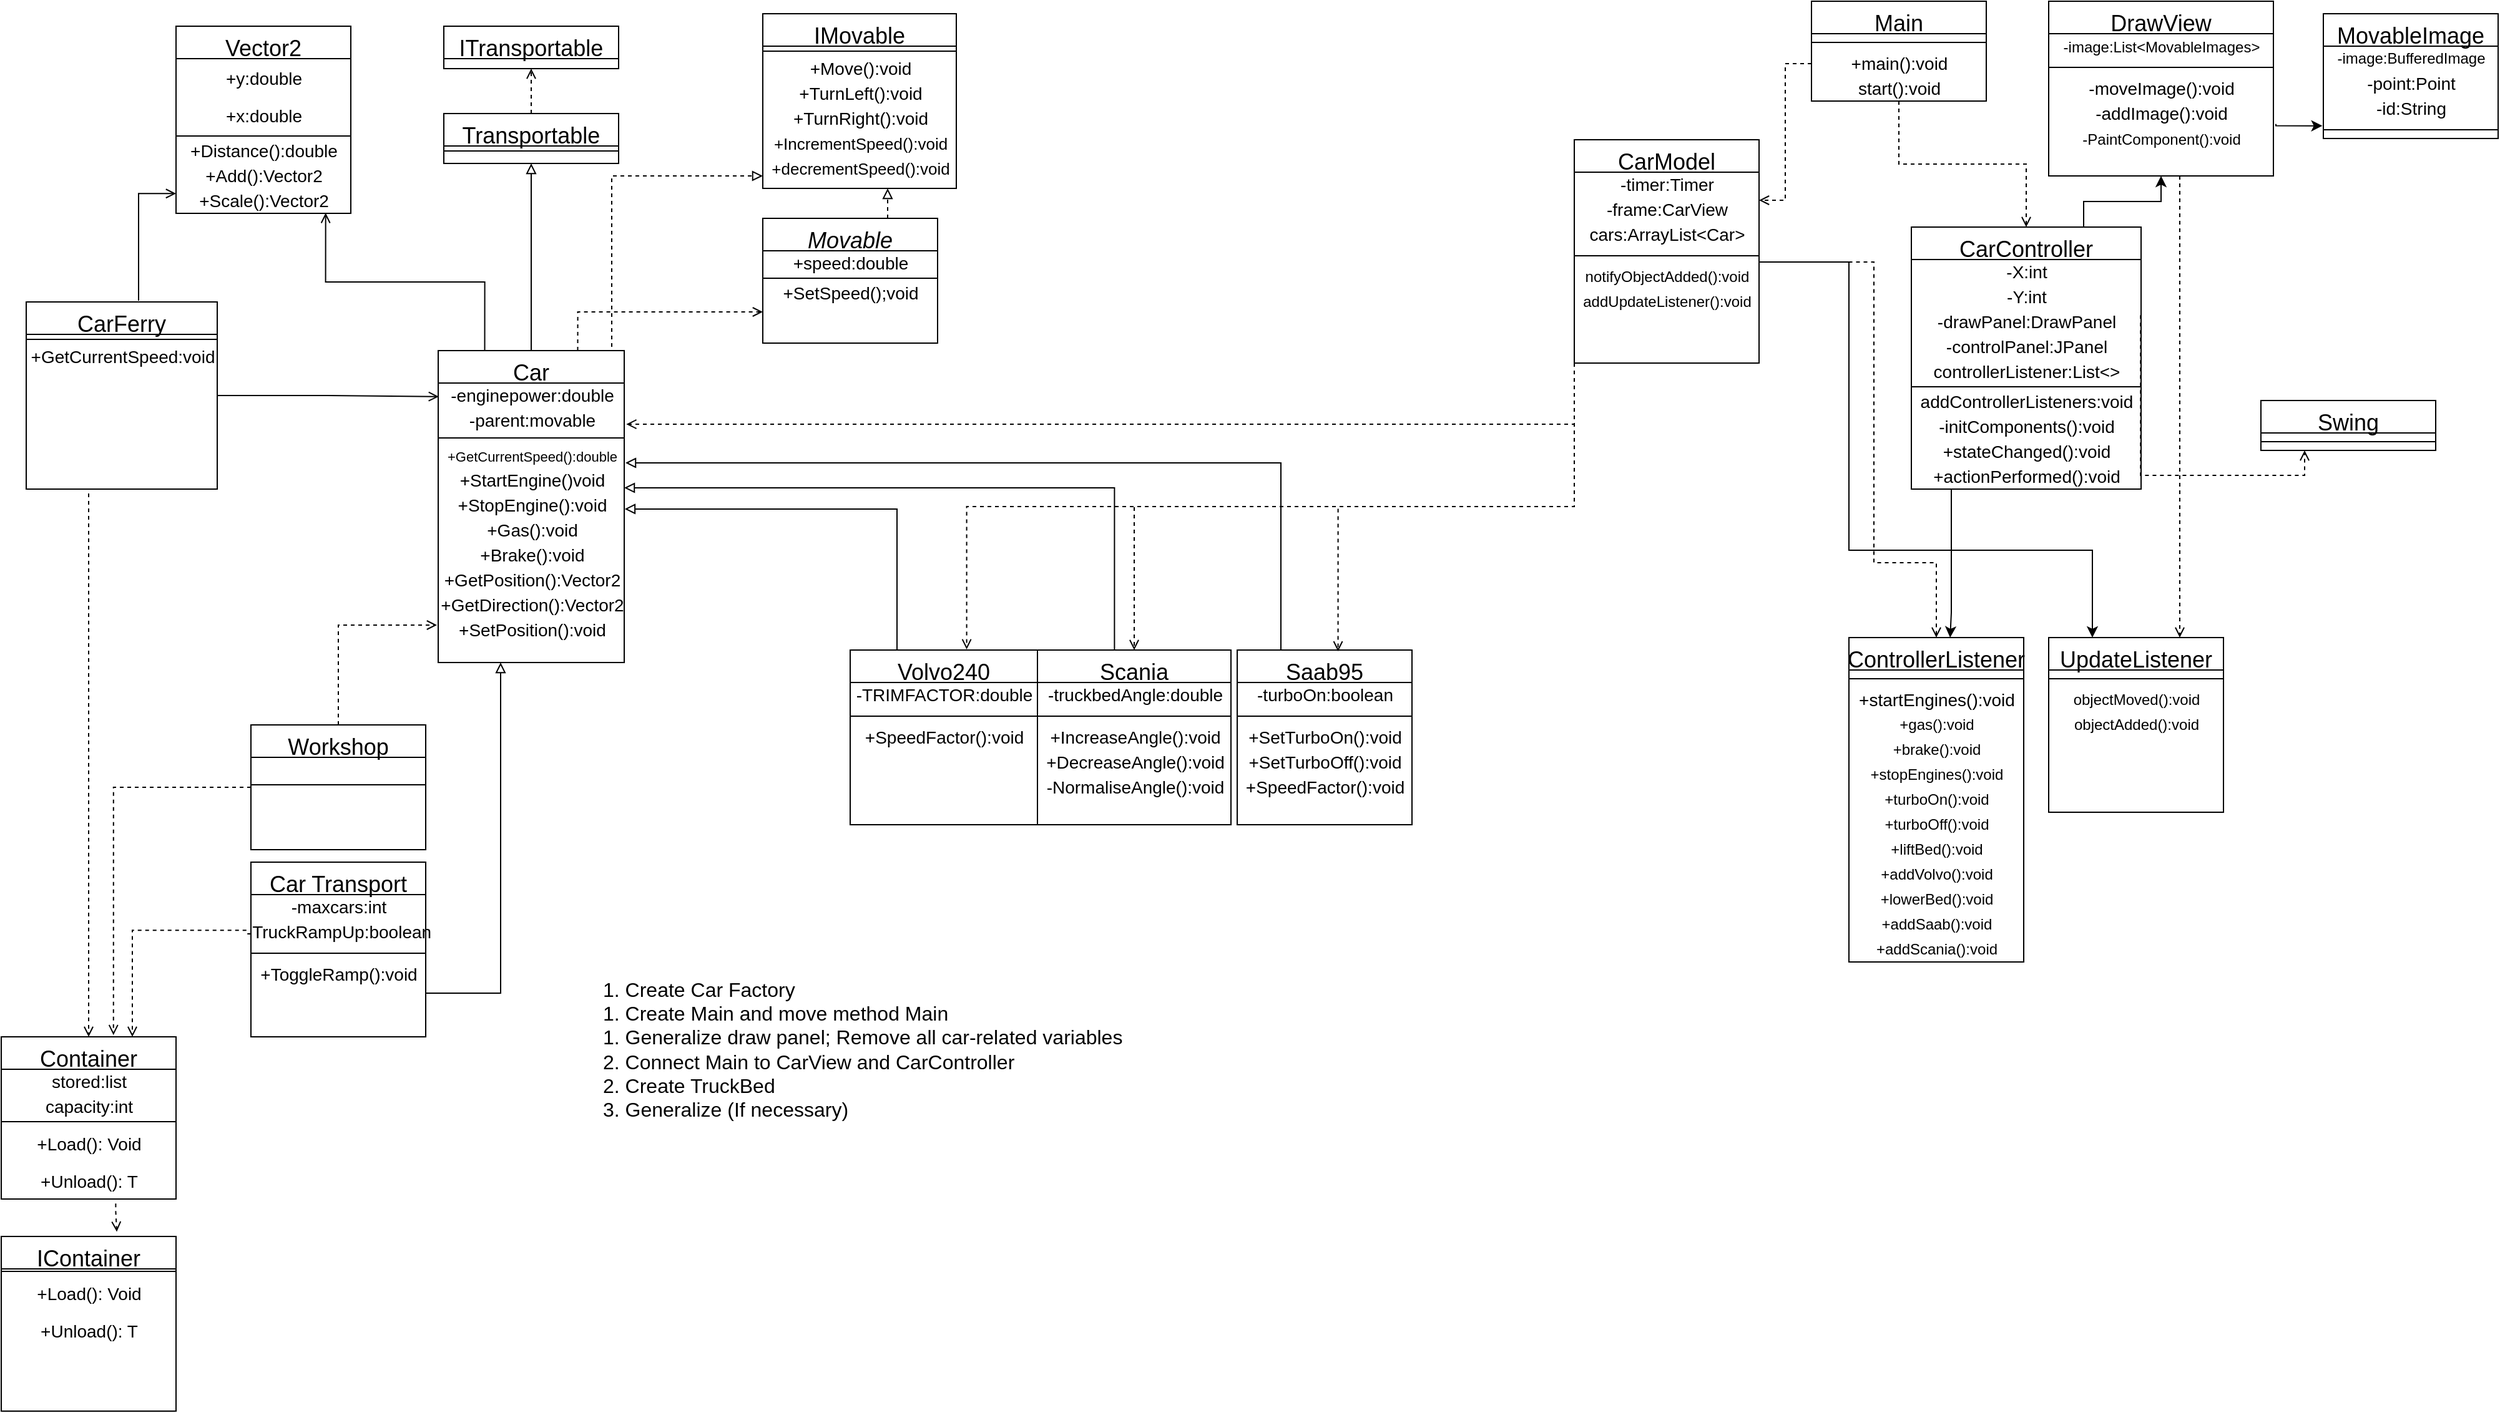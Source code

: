 <mxfile version="12.7.9" type="device"><diagram id="C5RBs43oDa-KdzZeNtuy" name="Page-1"><mxGraphModel dx="2220" dy="830" grid="1" gridSize="10" guides="1" tooltips="1" connect="1" arrows="1" fold="1" page="1" pageScale="1" pageWidth="3300" pageHeight="4681" math="0" shadow="0"><root><mxCell id="WIyWlLk6GJQsqaUBKTNV-0"/><mxCell id="WIyWlLk6GJQsqaUBKTNV-1" parent="WIyWlLk6GJQsqaUBKTNV-0"/><mxCell id="zkfFHV4jXpPFQw0GAbJ--0" value="Movable" style="swimlane;fontStyle=2;align=center;verticalAlign=top;childLayout=stackLayout;horizontal=1;startSize=26;horizontalStack=0;resizeParent=1;resizeLast=0;collapsible=1;marginBottom=0;rounded=0;shadow=0;strokeWidth=1;fontSize=18;" parent="WIyWlLk6GJQsqaUBKTNV-1" vertex="1"><mxGeometry x="610" y="184" width="140" height="100" as="geometry"><mxRectangle x="230" y="140" width="160" height="26" as="alternateBounds"/></mxGeometry></mxCell><mxCell id="vnMeJ6JsLsxlOaiH42n4-138" value="+speed:double" style="text;html=1;align=center;verticalAlign=middle;resizable=0;points=[];autosize=1;fontSize=14;" parent="zkfFHV4jXpPFQw0GAbJ--0" vertex="1"><mxGeometry y="26" width="140" height="20" as="geometry"/></mxCell><mxCell id="zkfFHV4jXpPFQw0GAbJ--4" value="" style="line;html=1;strokeWidth=1;align=left;verticalAlign=middle;spacingTop=-1;spacingLeft=3;spacingRight=3;rotatable=0;labelPosition=right;points=[];portConstraint=eastwest;fontSize=18;" parent="zkfFHV4jXpPFQw0GAbJ--0" vertex="1"><mxGeometry y="46" width="140" height="4" as="geometry"/></mxCell><mxCell id="vnMeJ6JsLsxlOaiH42n4-137" value="+SetSpeed();void" style="text;html=1;align=center;verticalAlign=middle;resizable=0;points=[];autosize=1;fontSize=14;" parent="zkfFHV4jXpPFQw0GAbJ--0" vertex="1"><mxGeometry y="50" width="140" height="20" as="geometry"/></mxCell><mxCell id="vnMeJ6JsLsxlOaiH42n4-193" style="edgeStyle=orthogonalEdgeStyle;rounded=0;orthogonalLoop=1;jettySize=auto;html=1;exitX=0.5;exitY=0;exitDx=0;exitDy=0;entryX=0.5;entryY=1;entryDx=0;entryDy=0;shadow=0;endArrow=block;endFill=0;strokeWidth=1;fontSize=14;" parent="WIyWlLk6GJQsqaUBKTNV-1" source="vnMeJ6JsLsxlOaiH42n4-2" target="zkfFHV4jXpPFQw0GAbJ--13" edge="1"><mxGeometry relative="1" as="geometry"/></mxCell><mxCell id="zkfFHV4jXpPFQw0GAbJ--13" value="Transportable" style="swimlane;fontStyle=0;align=center;verticalAlign=top;childLayout=stackLayout;horizontal=1;startSize=26;horizontalStack=0;resizeParent=1;resizeLast=0;collapsible=1;marginBottom=0;rounded=0;shadow=0;strokeWidth=1;fontSize=18;" parent="WIyWlLk6GJQsqaUBKTNV-1" vertex="1"><mxGeometry x="354.5" y="100" width="140" height="40" as="geometry"><mxRectangle x="340" y="380" width="170" height="26" as="alternateBounds"/></mxGeometry></mxCell><mxCell id="zkfFHV4jXpPFQw0GAbJ--15" value="" style="line;html=1;strokeWidth=1;align=left;verticalAlign=middle;spacingTop=-1;spacingLeft=3;spacingRight=3;rotatable=0;labelPosition=right;points=[];portConstraint=eastwest;fontSize=18;" parent="zkfFHV4jXpPFQw0GAbJ--13" vertex="1"><mxGeometry y="26" width="140" height="8" as="geometry"/></mxCell><mxCell id="vnMeJ6JsLsxlOaiH42n4-218" style="edgeStyle=orthogonalEdgeStyle;rounded=0;orthogonalLoop=1;jettySize=auto;html=1;exitX=0.5;exitY=1;exitDx=0;exitDy=0;shadow=0;endArrow=open;endFill=0;strokeWidth=1;fontSize=14;dashed=1;startArrow=none;startFill=0;entryX=0.5;entryY=0;entryDx=0;entryDy=0;" parent="WIyWlLk6GJQsqaUBKTNV-1" source="vnMeJ6JsLsxlOaiH42n4-34" target="zkfFHV4jXpPFQw0GAbJ--17" edge="1"><mxGeometry relative="1" as="geometry"><mxPoint x="70.0" y="398.268" as="targetPoint"/><Array as="points"><mxPoint x="70" y="401"/></Array></mxGeometry></mxCell><mxCell id="vnMeJ6JsLsxlOaiH42n4-219" style="edgeStyle=orthogonalEdgeStyle;rounded=0;orthogonalLoop=1;jettySize=auto;html=1;exitX=0;exitY=0.5;exitDx=0;exitDy=0;shadow=0;dashed=1;startArrow=none;startFill=0;endArrow=open;endFill=0;strokeWidth=1;fontSize=14;entryX=0.642;entryY=-0.011;entryDx=0;entryDy=0;entryPerimeter=0;" parent="WIyWlLk6GJQsqaUBKTNV-1" source="vnMeJ6JsLsxlOaiH42n4-25" target="zkfFHV4jXpPFQw0GAbJ--17" edge="1"><mxGeometry relative="1" as="geometry"><mxPoint x="120" y="830" as="targetPoint"/><Array as="points"><mxPoint x="90" y="640"/></Array></mxGeometry></mxCell><mxCell id="vnMeJ6JsLsxlOaiH42n4-220" style="edgeStyle=orthogonalEdgeStyle;rounded=0;orthogonalLoop=1;jettySize=auto;html=1;exitX=-0.026;exitY=0.431;exitDx=0;exitDy=0;entryX=0.75;entryY=0;entryDx=0;entryDy=0;shadow=0;dashed=1;startArrow=none;startFill=0;endArrow=open;endFill=0;strokeWidth=1;fontSize=14;exitPerimeter=0;" parent="WIyWlLk6GJQsqaUBKTNV-1" source="vnMeJ6JsLsxlOaiH42n4-155" target="zkfFHV4jXpPFQw0GAbJ--17" edge="1"><mxGeometry relative="1" as="geometry"><Array as="points"><mxPoint x="105" y="755"/></Array></mxGeometry></mxCell><mxCell id="zkfFHV4jXpPFQw0GAbJ--17" value="Container" style="swimlane;fontStyle=0;align=center;verticalAlign=top;childLayout=stackLayout;horizontal=1;startSize=26;horizontalStack=0;resizeParent=1;resizeLast=0;collapsible=1;marginBottom=0;rounded=0;shadow=0;strokeWidth=1;fontSize=18;" parent="WIyWlLk6GJQsqaUBKTNV-1" vertex="1"><mxGeometry y="840" width="140" height="130" as="geometry"><mxRectangle x="550" y="140" width="160" height="26" as="alternateBounds"/></mxGeometry></mxCell><mxCell id="vnMeJ6JsLsxlOaiH42n4-140" value="stored:list" style="text;html=1;align=center;verticalAlign=middle;resizable=0;points=[];autosize=1;fontSize=14;" parent="zkfFHV4jXpPFQw0GAbJ--17" vertex="1"><mxGeometry y="26" width="140" height="20" as="geometry"/></mxCell><mxCell id="vnMeJ6JsLsxlOaiH42n4-141" value="capacity:int" style="text;html=1;align=center;verticalAlign=middle;resizable=0;points=[];autosize=1;fontSize=14;" parent="zkfFHV4jXpPFQw0GAbJ--17" vertex="1"><mxGeometry y="46" width="140" height="20" as="geometry"/></mxCell><mxCell id="zkfFHV4jXpPFQw0GAbJ--23" value="" style="line;html=1;strokeWidth=1;align=left;verticalAlign=middle;spacingTop=-1;spacingLeft=3;spacingRight=3;rotatable=0;labelPosition=right;points=[];portConstraint=eastwest;fontSize=18;" parent="zkfFHV4jXpPFQw0GAbJ--17" vertex="1"><mxGeometry y="66" width="140" height="4" as="geometry"/></mxCell><mxCell id="vnMeJ6JsLsxlOaiH42n4-113" value="&lt;span style=&quot;font-size: 14px&quot;&gt;+Load(): Void&lt;/span&gt;" style="text;html=1;align=center;verticalAlign=middle;resizable=0;points=[];autosize=1;fontSize=18;" parent="zkfFHV4jXpPFQw0GAbJ--17" vertex="1"><mxGeometry y="70" width="140" height="30" as="geometry"/></mxCell><mxCell id="vnMeJ6JsLsxlOaiH42n4-116" value="&lt;span style=&quot;font-size: 14px&quot;&gt;+Unload(): T&lt;/span&gt;" style="text;html=1;align=center;verticalAlign=middle;resizable=0;points=[];autosize=1;fontSize=18;" parent="zkfFHV4jXpPFQw0GAbJ--17" vertex="1"><mxGeometry y="100" width="140" height="30" as="geometry"/></mxCell><mxCell id="vnMeJ6JsLsxlOaiH42n4-2" value="Car" style="swimlane;fontStyle=0;align=center;verticalAlign=top;childLayout=stackLayout;horizontal=1;startSize=26;horizontalStack=0;resizeParent=1;resizeLast=0;collapsible=1;marginBottom=0;rounded=0;shadow=0;strokeWidth=1;fontSize=18;" parent="WIyWlLk6GJQsqaUBKTNV-1" vertex="1"><mxGeometry x="350" y="290" width="149" height="250" as="geometry"><mxRectangle x="340" y="380" width="170" height="26" as="alternateBounds"/></mxGeometry></mxCell><mxCell id="vnMeJ6JsLsxlOaiH42n4-144" value="-enginepower:double" style="text;html=1;align=center;verticalAlign=middle;resizable=0;points=[];autosize=1;fontSize=14;" parent="vnMeJ6JsLsxlOaiH42n4-2" vertex="1"><mxGeometry y="26" width="149" height="20" as="geometry"/></mxCell><mxCell id="vnMeJ6JsLsxlOaiH42n4-143" value="-parent:movable" style="text;html=1;align=center;verticalAlign=middle;resizable=0;points=[];autosize=1;fontSize=14;" parent="vnMeJ6JsLsxlOaiH42n4-2" vertex="1"><mxGeometry y="46" width="149" height="20" as="geometry"/></mxCell><mxCell id="vnMeJ6JsLsxlOaiH42n4-3" value="" style="line;html=1;strokeWidth=1;align=left;verticalAlign=middle;spacingTop=-1;spacingLeft=3;spacingRight=3;rotatable=0;labelPosition=right;points=[];portConstraint=eastwest;fontSize=18;" parent="vnMeJ6JsLsxlOaiH42n4-2" vertex="1"><mxGeometry y="66" width="149" height="8" as="geometry"/></mxCell><mxCell id="vnMeJ6JsLsxlOaiH42n4-145" value="&lt;font style=&quot;font-size: 11px&quot;&gt;+GetCurrentSpeed():double&lt;/font&gt;" style="text;html=1;align=center;verticalAlign=middle;resizable=0;points=[];autosize=1;fontSize=14;" parent="vnMeJ6JsLsxlOaiH42n4-2" vertex="1"><mxGeometry y="74" width="149" height="20" as="geometry"/></mxCell><mxCell id="vnMeJ6JsLsxlOaiH42n4-146" value="+StartEngine()void" style="text;html=1;align=center;verticalAlign=middle;resizable=0;points=[];autosize=1;fontSize=14;" parent="vnMeJ6JsLsxlOaiH42n4-2" vertex="1"><mxGeometry y="94" width="149" height="20" as="geometry"/></mxCell><mxCell id="vnMeJ6JsLsxlOaiH42n4-147" value="+StopEngine():void" style="text;html=1;align=center;verticalAlign=middle;resizable=0;points=[];autosize=1;fontSize=14;" parent="vnMeJ6JsLsxlOaiH42n4-2" vertex="1"><mxGeometry y="114" width="149" height="20" as="geometry"/></mxCell><mxCell id="vnMeJ6JsLsxlOaiH42n4-148" value="+Gas():void" style="text;html=1;align=center;verticalAlign=middle;resizable=0;points=[];autosize=1;fontSize=14;" parent="vnMeJ6JsLsxlOaiH42n4-2" vertex="1"><mxGeometry y="134" width="149" height="20" as="geometry"/></mxCell><mxCell id="vnMeJ6JsLsxlOaiH42n4-149" value="+Brake():void" style="text;html=1;align=center;verticalAlign=middle;resizable=0;points=[];autosize=1;fontSize=14;" parent="vnMeJ6JsLsxlOaiH42n4-2" vertex="1"><mxGeometry y="154" width="149" height="20" as="geometry"/></mxCell><mxCell id="vnMeJ6JsLsxlOaiH42n4-151" value="+GetPosition():Vector2" style="text;html=1;align=center;verticalAlign=middle;resizable=0;points=[];autosize=1;fontSize=14;" parent="vnMeJ6JsLsxlOaiH42n4-2" vertex="1"><mxGeometry y="174" width="149" height="20" as="geometry"/></mxCell><mxCell id="vnMeJ6JsLsxlOaiH42n4-152" value="+GetDirection():Vector2" style="text;html=1;align=center;verticalAlign=middle;resizable=0;points=[];autosize=1;fontSize=14;" parent="vnMeJ6JsLsxlOaiH42n4-2" vertex="1"><mxGeometry y="194" width="149" height="20" as="geometry"/></mxCell><mxCell id="vnMeJ6JsLsxlOaiH42n4-153" value="+SetPosition():void" style="text;html=1;align=center;verticalAlign=middle;resizable=0;points=[];autosize=1;fontSize=14;" parent="vnMeJ6JsLsxlOaiH42n4-2" vertex="1"><mxGeometry y="214" width="149" height="20" as="geometry"/></mxCell><mxCell id="vnMeJ6JsLsxlOaiH42n4-192" style="edgeStyle=orthogonalEdgeStyle;rounded=0;orthogonalLoop=1;jettySize=auto;html=1;exitX=0.5;exitY=0;exitDx=0;exitDy=0;entryX=0.5;entryY=1;entryDx=0;entryDy=0;shadow=0;endArrow=open;endFill=0;strokeWidth=1;fontSize=14;dashed=1;" parent="WIyWlLk6GJQsqaUBKTNV-1" source="zkfFHV4jXpPFQw0GAbJ--13" target="vnMeJ6JsLsxlOaiH42n4-7" edge="1"><mxGeometry relative="1" as="geometry"/></mxCell><mxCell id="vnMeJ6JsLsxlOaiH42n4-7" value="ITransportable" style="swimlane;fontStyle=0;align=center;verticalAlign=top;childLayout=stackLayout;horizontal=1;startSize=26;horizontalStack=0;resizeParent=1;resizeLast=0;collapsible=1;marginBottom=0;rounded=0;shadow=0;strokeWidth=1;fontSize=18;" parent="WIyWlLk6GJQsqaUBKTNV-1" vertex="1"><mxGeometry x="354.5" y="30" width="140" height="34" as="geometry"><mxRectangle x="340" y="380" width="170" height="26" as="alternateBounds"/></mxGeometry></mxCell><mxCell id="vnMeJ6JsLsxlOaiH42n4-217" style="edgeStyle=orthogonalEdgeStyle;rounded=0;orthogonalLoop=1;jettySize=auto;html=1;exitX=0.655;exitY=1.122;exitDx=0;exitDy=0;entryX=0.661;entryY=-0.027;entryDx=0;entryDy=0;entryPerimeter=0;shadow=0;endArrow=open;endFill=0;strokeWidth=1;fontSize=14;dashed=1;exitPerimeter=0;" parent="WIyWlLk6GJQsqaUBKTNV-1" source="vnMeJ6JsLsxlOaiH42n4-116" target="vnMeJ6JsLsxlOaiH42n4-9" edge="1"><mxGeometry relative="1" as="geometry"><Array as="points"><mxPoint x="92" y="980"/><mxPoint x="93" y="980"/></Array></mxGeometry></mxCell><mxCell id="vnMeJ6JsLsxlOaiH42n4-9" value="IContainer" style="swimlane;fontStyle=0;align=center;verticalAlign=top;childLayout=stackLayout;horizontal=1;startSize=26;horizontalStack=0;resizeParent=1;resizeLast=0;collapsible=1;marginBottom=0;rounded=0;shadow=0;strokeWidth=1;fontSize=18;" parent="WIyWlLk6GJQsqaUBKTNV-1" vertex="1"><mxGeometry y="1000" width="140" height="140" as="geometry"><mxRectangle x="340" y="380" width="170" height="26" as="alternateBounds"/></mxGeometry></mxCell><mxCell id="vnMeJ6JsLsxlOaiH42n4-10" value="" style="line;html=1;strokeWidth=1;align=left;verticalAlign=middle;spacingTop=-1;spacingLeft=3;spacingRight=3;rotatable=0;labelPosition=right;points=[];portConstraint=eastwest;fontSize=18;" parent="vnMeJ6JsLsxlOaiH42n4-9" vertex="1"><mxGeometry y="26" width="140" height="4" as="geometry"/></mxCell><mxCell id="vnMeJ6JsLsxlOaiH42n4-109" value="&lt;font style=&quot;font-size: 14px&quot;&gt;+Load(): Void&lt;/font&gt;" style="text;html=1;align=center;verticalAlign=middle;resizable=0;points=[];autosize=1;fontSize=18;" parent="vnMeJ6JsLsxlOaiH42n4-9" vertex="1"><mxGeometry y="30" width="140" height="30" as="geometry"/></mxCell><mxCell id="vnMeJ6JsLsxlOaiH42n4-110" value="&lt;font style=&quot;font-size: 14px&quot;&gt;+Unload(): T&lt;/font&gt;" style="text;html=1;align=center;verticalAlign=middle;resizable=0;points=[];autosize=1;fontSize=18;" parent="vnMeJ6JsLsxlOaiH42n4-9" vertex="1"><mxGeometry y="60" width="140" height="30" as="geometry"/></mxCell><mxCell id="vnMeJ6JsLsxlOaiH42n4-230" style="edgeStyle=orthogonalEdgeStyle;rounded=0;orthogonalLoop=1;jettySize=auto;html=1;shadow=0;dashed=1;startArrow=none;startFill=0;endArrow=block;endFill=0;strokeWidth=1;fontSize=14;" parent="WIyWlLk6GJQsqaUBKTNV-1" edge="1"><mxGeometry relative="1" as="geometry"><mxPoint x="710" y="184" as="sourcePoint"/><mxPoint x="710" y="160" as="targetPoint"/><Array as="points"><mxPoint x="710" y="184"/></Array></mxGeometry></mxCell><mxCell id="vnMeJ6JsLsxlOaiH42n4-11" value="IMovable" style="swimlane;fontStyle=0;align=center;verticalAlign=top;childLayout=stackLayout;horizontal=1;startSize=26;horizontalStack=0;resizeParent=1;resizeLast=0;collapsible=1;marginBottom=0;rounded=0;shadow=0;strokeWidth=1;fontSize=18;" parent="WIyWlLk6GJQsqaUBKTNV-1" vertex="1"><mxGeometry x="610" y="20" width="155" height="140" as="geometry"><mxRectangle x="340" y="380" width="170" height="26" as="alternateBounds"/></mxGeometry></mxCell><mxCell id="vnMeJ6JsLsxlOaiH42n4-12" value="" style="line;html=1;strokeWidth=1;align=left;verticalAlign=middle;spacingTop=-1;spacingLeft=3;spacingRight=3;rotatable=0;labelPosition=right;points=[];portConstraint=eastwest;fontSize=18;" parent="vnMeJ6JsLsxlOaiH42n4-11" vertex="1"><mxGeometry y="26" width="155" height="8" as="geometry"/></mxCell><mxCell id="vnMeJ6JsLsxlOaiH42n4-132" value="+Move():void" style="text;html=1;align=center;verticalAlign=middle;resizable=0;points=[];autosize=1;fontSize=14;" parent="vnMeJ6JsLsxlOaiH42n4-11" vertex="1"><mxGeometry y="34" width="155" height="20" as="geometry"/></mxCell><mxCell id="vnMeJ6JsLsxlOaiH42n4-133" value="+TurnLeft():void" style="text;html=1;align=center;verticalAlign=middle;resizable=0;points=[];autosize=1;fontSize=14;" parent="vnMeJ6JsLsxlOaiH42n4-11" vertex="1"><mxGeometry y="54" width="155" height="20" as="geometry"/></mxCell><mxCell id="vnMeJ6JsLsxlOaiH42n4-134" value="+TurnRight():void" style="text;html=1;align=center;verticalAlign=middle;resizable=0;points=[];autosize=1;fontSize=14;" parent="vnMeJ6JsLsxlOaiH42n4-11" vertex="1"><mxGeometry y="74" width="155" height="20" as="geometry"/></mxCell><mxCell id="vnMeJ6JsLsxlOaiH42n4-136" value="&lt;font style=&quot;font-size: 13px&quot;&gt;+IncrementSpeed():void&lt;/font&gt;" style="text;html=1;align=center;verticalAlign=middle;resizable=0;points=[];autosize=1;fontSize=14;" parent="vnMeJ6JsLsxlOaiH42n4-11" vertex="1"><mxGeometry y="94" width="155" height="20" as="geometry"/></mxCell><mxCell id="vnMeJ6JsLsxlOaiH42n4-135" value="&lt;font style=&quot;font-size: 13px&quot;&gt;+decrementSpeed():void&lt;/font&gt;" style="text;html=1;align=center;verticalAlign=middle;resizable=0;points=[];autosize=1;fontSize=14;" parent="vnMeJ6JsLsxlOaiH42n4-11" vertex="1"><mxGeometry y="114" width="155" height="20" as="geometry"/></mxCell><mxCell id="vnMeJ6JsLsxlOaiH42n4-18" value="Car Transport" style="swimlane;fontStyle=0;align=center;verticalAlign=top;childLayout=stackLayout;horizontal=1;startSize=26;horizontalStack=0;resizeParent=1;resizeLast=0;collapsible=1;marginBottom=0;rounded=0;shadow=0;strokeWidth=1;fontSize=18;" parent="WIyWlLk6GJQsqaUBKTNV-1" vertex="1"><mxGeometry x="200" y="700" width="140" height="140" as="geometry"><mxRectangle x="550" y="140" width="160" height="26" as="alternateBounds"/></mxGeometry></mxCell><mxCell id="vnMeJ6JsLsxlOaiH42n4-154" value="-maxcars:int" style="text;html=1;align=center;verticalAlign=middle;resizable=0;points=[];autosize=1;fontSize=14;" parent="vnMeJ6JsLsxlOaiH42n4-18" vertex="1"><mxGeometry y="26" width="140" height="20" as="geometry"/></mxCell><mxCell id="vnMeJ6JsLsxlOaiH42n4-155" value="-TruckRampUp:boolean" style="text;html=1;align=center;verticalAlign=middle;resizable=0;points=[];autosize=1;fontSize=14;" parent="vnMeJ6JsLsxlOaiH42n4-18" vertex="1"><mxGeometry y="46" width="140" height="20" as="geometry"/></mxCell><mxCell id="vnMeJ6JsLsxlOaiH42n4-19" value="" style="line;html=1;strokeWidth=1;align=left;verticalAlign=middle;spacingTop=-1;spacingLeft=3;spacingRight=3;rotatable=0;labelPosition=right;points=[];portConstraint=eastwest;fontSize=18;" parent="vnMeJ6JsLsxlOaiH42n4-18" vertex="1"><mxGeometry y="66" width="140" height="14" as="geometry"/></mxCell><mxCell id="vnMeJ6JsLsxlOaiH42n4-156" value="+ToggleRamp():void" style="text;html=1;align=center;verticalAlign=middle;resizable=0;points=[];autosize=1;fontSize=14;" parent="vnMeJ6JsLsxlOaiH42n4-18" vertex="1"><mxGeometry y="80" width="140" height="20" as="geometry"/></mxCell><mxCell id="vnMeJ6JsLsxlOaiH42n4-25" value="Workshop" style="swimlane;fontStyle=0;align=center;verticalAlign=top;childLayout=stackLayout;horizontal=1;startSize=26;horizontalStack=0;resizeParent=1;resizeLast=0;collapsible=1;marginBottom=0;rounded=0;shadow=0;strokeWidth=1;fontSize=18;" parent="WIyWlLk6GJQsqaUBKTNV-1" vertex="1"><mxGeometry x="200" y="590" width="140" height="100" as="geometry"><mxRectangle x="550" y="140" width="160" height="26" as="alternateBounds"/></mxGeometry></mxCell><mxCell id="vnMeJ6JsLsxlOaiH42n4-26" value="" style="line;html=1;strokeWidth=1;align=left;verticalAlign=middle;spacingTop=-1;spacingLeft=3;spacingRight=3;rotatable=0;labelPosition=right;points=[];portConstraint=eastwest;fontSize=18;" parent="vnMeJ6JsLsxlOaiH42n4-25" vertex="1"><mxGeometry y="26" width="140" height="44" as="geometry"/></mxCell><mxCell id="vnMeJ6JsLsxlOaiH42n4-34" value="CarFerry" style="swimlane;fontStyle=0;align=center;verticalAlign=top;childLayout=stackLayout;horizontal=1;startSize=26;horizontalStack=0;resizeParent=1;resizeLast=0;collapsible=1;marginBottom=0;rounded=0;shadow=0;strokeWidth=1;fontSize=18;" parent="WIyWlLk6GJQsqaUBKTNV-1" vertex="1"><mxGeometry x="20" y="251" width="153" height="150" as="geometry"><mxRectangle x="340" y="380" width="170" height="26" as="alternateBounds"/></mxGeometry></mxCell><mxCell id="vnMeJ6JsLsxlOaiH42n4-35" value="" style="line;html=1;strokeWidth=1;align=left;verticalAlign=middle;spacingTop=-1;spacingLeft=3;spacingRight=3;rotatable=0;labelPosition=right;points=[];portConstraint=eastwest;fontSize=18;" parent="vnMeJ6JsLsxlOaiH42n4-34" vertex="1"><mxGeometry y="26" width="153" height="8" as="geometry"/></mxCell><mxCell id="vnMeJ6JsLsxlOaiH42n4-142" value="+GetCurrentSpeed:void" style="text;html=1;align=center;verticalAlign=middle;resizable=0;points=[];autosize=1;fontSize=14;" parent="vnMeJ6JsLsxlOaiH42n4-34" vertex="1"><mxGeometry y="34" width="153" height="20" as="geometry"/></mxCell><mxCell id="vnMeJ6JsLsxlOaiH42n4-46" value="Vector2" style="swimlane;fontStyle=0;align=center;verticalAlign=top;childLayout=stackLayout;horizontal=1;startSize=26;horizontalStack=0;resizeParent=1;resizeLast=0;collapsible=1;marginBottom=0;rounded=0;shadow=0;strokeWidth=1;fontSize=18;" parent="WIyWlLk6GJQsqaUBKTNV-1" vertex="1"><mxGeometry x="140" y="30" width="140" height="150" as="geometry"><mxRectangle x="550" y="140" width="160" height="26" as="alternateBounds"/></mxGeometry></mxCell><mxCell id="vnMeJ6JsLsxlOaiH42n4-118" value="&lt;font style=&quot;font-size: 14px ; line-height: 100%&quot;&gt;+y:double&lt;/font&gt;" style="text;html=1;align=center;verticalAlign=middle;resizable=0;points=[];autosize=1;fontSize=18;" parent="vnMeJ6JsLsxlOaiH42n4-46" vertex="1"><mxGeometry y="26" width="140" height="30" as="geometry"/></mxCell><mxCell id="vnMeJ6JsLsxlOaiH42n4-117" value="&lt;font style=&quot;font-size: 14px&quot;&gt;+x:double&lt;/font&gt;" style="text;html=1;align=center;verticalAlign=middle;resizable=0;points=[];autosize=1;fontSize=18;" parent="vnMeJ6JsLsxlOaiH42n4-46" vertex="1"><mxGeometry y="56" width="140" height="30" as="geometry"/></mxCell><mxCell id="vnMeJ6JsLsxlOaiH42n4-47" value="" style="line;html=1;strokeWidth=1;align=left;verticalAlign=middle;spacingTop=-1;spacingLeft=3;spacingRight=3;rotatable=0;labelPosition=right;points=[];portConstraint=eastwest;fontSize=18;" parent="vnMeJ6JsLsxlOaiH42n4-46" vertex="1"><mxGeometry y="86" width="140" height="4" as="geometry"/></mxCell><mxCell id="vnMeJ6JsLsxlOaiH42n4-119" value="&lt;font style=&quot;font-size: 14px&quot;&gt;+Distance():double&lt;/font&gt;" style="text;html=1;align=center;verticalAlign=middle;resizable=0;points=[];autosize=1;fontSize=14;" parent="vnMeJ6JsLsxlOaiH42n4-46" vertex="1"><mxGeometry y="90" width="140" height="20" as="geometry"/></mxCell><mxCell id="vnMeJ6JsLsxlOaiH42n4-130" value="+Add():Vector2" style="text;html=1;align=center;verticalAlign=middle;resizable=0;points=[];autosize=1;fontSize=14;" parent="vnMeJ6JsLsxlOaiH42n4-46" vertex="1"><mxGeometry y="110" width="140" height="20" as="geometry"/></mxCell><mxCell id="vnMeJ6JsLsxlOaiH42n4-131" value="+Scale():Vector2" style="text;html=1;align=center;verticalAlign=middle;resizable=0;points=[];autosize=1;fontSize=14;" parent="vnMeJ6JsLsxlOaiH42n4-46" vertex="1"><mxGeometry y="130" width="140" height="20" as="geometry"/></mxCell><mxCell id="vnMeJ6JsLsxlOaiH42n4-51" value="Scania" style="swimlane;fontStyle=0;align=center;verticalAlign=top;childLayout=stackLayout;horizontal=1;startSize=26;horizontalStack=0;resizeParent=1;resizeLast=0;collapsible=1;marginBottom=0;rounded=0;shadow=0;strokeWidth=1;fontSize=18;" parent="WIyWlLk6GJQsqaUBKTNV-1" vertex="1"><mxGeometry x="830" y="530" width="155" height="140" as="geometry"><mxRectangle x="550" y="140" width="160" height="26" as="alternateBounds"/></mxGeometry></mxCell><mxCell id="vnMeJ6JsLsxlOaiH42n4-157" value="-truckbedAngle:double" style="text;html=1;align=center;verticalAlign=middle;resizable=0;points=[];autosize=1;fontSize=14;" parent="vnMeJ6JsLsxlOaiH42n4-51" vertex="1"><mxGeometry y="26" width="155" height="20" as="geometry"/></mxCell><mxCell id="vnMeJ6JsLsxlOaiH42n4-52" value="" style="line;html=1;strokeWidth=1;align=left;verticalAlign=middle;spacingTop=-1;spacingLeft=3;spacingRight=3;rotatable=0;labelPosition=right;points=[];portConstraint=eastwest;fontSize=18;" parent="vnMeJ6JsLsxlOaiH42n4-51" vertex="1"><mxGeometry y="46" width="155" height="14" as="geometry"/></mxCell><mxCell id="vnMeJ6JsLsxlOaiH42n4-158" value="+IncreaseAngle():void" style="text;html=1;align=center;verticalAlign=middle;resizable=0;points=[];autosize=1;fontSize=14;" parent="vnMeJ6JsLsxlOaiH42n4-51" vertex="1"><mxGeometry y="60" width="155" height="20" as="geometry"/></mxCell><mxCell id="vnMeJ6JsLsxlOaiH42n4-159" value="+DecreaseAngle():void" style="text;html=1;align=center;verticalAlign=middle;resizable=0;points=[];autosize=1;fontSize=14;" parent="vnMeJ6JsLsxlOaiH42n4-51" vertex="1"><mxGeometry y="80" width="155" height="20" as="geometry"/></mxCell><mxCell id="vnMeJ6JsLsxlOaiH42n4-161" value="-NormaliseAngle():void" style="text;html=1;align=center;verticalAlign=middle;resizable=0;points=[];autosize=1;fontSize=14;" parent="vnMeJ6JsLsxlOaiH42n4-51" vertex="1"><mxGeometry y="100" width="155" height="20" as="geometry"/></mxCell><mxCell id="vnMeJ6JsLsxlOaiH42n4-53" value="Saab95" style="swimlane;fontStyle=0;align=center;verticalAlign=top;childLayout=stackLayout;horizontal=1;startSize=26;horizontalStack=0;resizeParent=1;resizeLast=0;collapsible=1;marginBottom=0;rounded=0;shadow=0;strokeWidth=1;fontSize=18;" parent="WIyWlLk6GJQsqaUBKTNV-1" vertex="1"><mxGeometry x="990" y="530" width="140" height="140" as="geometry"><mxRectangle x="550" y="140" width="160" height="26" as="alternateBounds"/></mxGeometry></mxCell><mxCell id="vnMeJ6JsLsxlOaiH42n4-164" value="-turboOn:boolean" style="text;html=1;align=center;verticalAlign=middle;resizable=0;points=[];autosize=1;fontSize=14;" parent="vnMeJ6JsLsxlOaiH42n4-53" vertex="1"><mxGeometry y="26" width="140" height="20" as="geometry"/></mxCell><mxCell id="vnMeJ6JsLsxlOaiH42n4-54" value="" style="line;html=1;strokeWidth=1;align=left;verticalAlign=middle;spacingTop=-1;spacingLeft=3;spacingRight=3;rotatable=0;labelPosition=right;points=[];portConstraint=eastwest;fontSize=18;" parent="vnMeJ6JsLsxlOaiH42n4-53" vertex="1"><mxGeometry y="46" width="140" height="14" as="geometry"/></mxCell><mxCell id="vnMeJ6JsLsxlOaiH42n4-168" value="+SetTurboOn():void" style="text;html=1;align=center;verticalAlign=middle;resizable=0;points=[];autosize=1;fontSize=14;" parent="vnMeJ6JsLsxlOaiH42n4-53" vertex="1"><mxGeometry y="60" width="140" height="20" as="geometry"/></mxCell><mxCell id="vnMeJ6JsLsxlOaiH42n4-165" value="+SetTurboOff():void" style="text;html=1;align=center;verticalAlign=middle;resizable=0;points=[];autosize=1;fontSize=14;" parent="vnMeJ6JsLsxlOaiH42n4-53" vertex="1"><mxGeometry y="80" width="140" height="20" as="geometry"/></mxCell><mxCell id="vnMeJ6JsLsxlOaiH42n4-169" value="+SpeedFactor():void" style="text;html=1;align=center;verticalAlign=middle;resizable=0;points=[];autosize=1;fontSize=14;" parent="vnMeJ6JsLsxlOaiH42n4-53" vertex="1"><mxGeometry y="100" width="140" height="20" as="geometry"/></mxCell><mxCell id="vnMeJ6JsLsxlOaiH42n4-58" value="Volvo240" style="swimlane;fontStyle=0;align=center;verticalAlign=top;childLayout=stackLayout;horizontal=1;startSize=26;horizontalStack=0;resizeParent=1;resizeLast=0;collapsible=1;marginBottom=0;rounded=0;shadow=0;strokeWidth=1;fontSize=18;" parent="WIyWlLk6GJQsqaUBKTNV-1" vertex="1"><mxGeometry x="680" y="530" width="150" height="140" as="geometry"><mxRectangle x="550" y="140" width="160" height="26" as="alternateBounds"/></mxGeometry></mxCell><mxCell id="vnMeJ6JsLsxlOaiH42n4-162" value="-TRIMFACTOR:double" style="text;html=1;align=center;verticalAlign=middle;resizable=0;points=[];autosize=1;fontSize=14;" parent="vnMeJ6JsLsxlOaiH42n4-58" vertex="1"><mxGeometry y="26" width="150" height="20" as="geometry"/></mxCell><mxCell id="vnMeJ6JsLsxlOaiH42n4-59" value="" style="line;html=1;strokeWidth=1;align=left;verticalAlign=middle;spacingTop=-1;spacingLeft=3;spacingRight=3;rotatable=0;labelPosition=right;points=[];portConstraint=eastwest;fontSize=18;" parent="vnMeJ6JsLsxlOaiH42n4-58" vertex="1"><mxGeometry y="46" width="150" height="14" as="geometry"/></mxCell><mxCell id="vnMeJ6JsLsxlOaiH42n4-163" value="+SpeedFactor():void" style="text;html=1;align=center;verticalAlign=middle;resizable=0;points=[];autosize=1;fontSize=14;" parent="vnMeJ6JsLsxlOaiH42n4-58" vertex="1"><mxGeometry y="60" width="150" height="20" as="geometry"/></mxCell><mxCell id="z_h3ayS9MY0mTG7LwCZU-35" style="edgeStyle=orthogonalEdgeStyle;rounded=0;orthogonalLoop=1;jettySize=auto;html=1;exitX=0.174;exitY=1.023;exitDx=0;exitDy=0;exitPerimeter=0;entryX=0.579;entryY=0;entryDx=0;entryDy=0;entryPerimeter=0;" edge="1" parent="WIyWlLk6GJQsqaUBKTNV-1" source="vnMeJ6JsLsxlOaiH42n4-177" target="z_h3ayS9MY0mTG7LwCZU-13"><mxGeometry relative="1" as="geometry"><mxPoint x="1561" y="517" as="targetPoint"/><Array as="points"><mxPoint x="1562" y="500"/></Array></mxGeometry></mxCell><mxCell id="vnMeJ6JsLsxlOaiH42n4-68" value="CarController" style="swimlane;fontStyle=0;align=center;verticalAlign=top;childLayout=stackLayout;horizontal=1;startSize=26;horizontalStack=0;resizeParent=1;resizeLast=0;collapsible=1;marginBottom=0;rounded=0;shadow=0;strokeWidth=1;fontSize=18;" parent="WIyWlLk6GJQsqaUBKTNV-1" vertex="1"><mxGeometry x="1530" y="191" width="184" height="210" as="geometry"><mxRectangle x="1530" y="191" width="160" height="26" as="alternateBounds"/></mxGeometry></mxCell><mxCell id="vnMeJ6JsLsxlOaiH42n4-170" value="-X:int" style="text;html=1;align=center;verticalAlign=middle;resizable=0;points=[];autosize=1;fontSize=14;" parent="vnMeJ6JsLsxlOaiH42n4-68" vertex="1"><mxGeometry y="26" width="184" height="20" as="geometry"/></mxCell><mxCell id="vnMeJ6JsLsxlOaiH42n4-171" value="-Y:int" style="text;html=1;align=center;verticalAlign=middle;resizable=0;points=[];autosize=1;fontSize=14;" parent="vnMeJ6JsLsxlOaiH42n4-68" vertex="1"><mxGeometry y="46" width="184" height="20" as="geometry"/></mxCell><mxCell id="vnMeJ6JsLsxlOaiH42n4-260" value="-drawPanel:DrawPanel" style="text;html=1;align=center;verticalAlign=middle;resizable=0;points=[];autosize=1;fontSize=14;" parent="vnMeJ6JsLsxlOaiH42n4-68" vertex="1"><mxGeometry y="66" width="184" height="20" as="geometry"/></mxCell><mxCell id="vnMeJ6JsLsxlOaiH42n4-174" value="-controlPanel:JPanel" style="text;html=1;align=center;verticalAlign=middle;resizable=0;points=[];autosize=1;fontSize=14;" parent="vnMeJ6JsLsxlOaiH42n4-68" vertex="1"><mxGeometry y="86" width="184" height="20" as="geometry"/></mxCell><mxCell id="z_h3ayS9MY0mTG7LwCZU-10" value="controllerListener:List&amp;lt;&amp;gt;" style="text;html=1;align=center;verticalAlign=middle;resizable=0;points=[];autosize=1;fontSize=14;" vertex="1" parent="vnMeJ6JsLsxlOaiH42n4-68"><mxGeometry y="106" width="184" height="20" as="geometry"/></mxCell><mxCell id="vnMeJ6JsLsxlOaiH42n4-69" value="" style="line;html=1;strokeWidth=1;align=left;verticalAlign=middle;spacingTop=-1;spacingLeft=3;spacingRight=3;rotatable=0;labelPosition=right;points=[];portConstraint=eastwest;fontSize=18;" parent="vnMeJ6JsLsxlOaiH42n4-68" vertex="1"><mxGeometry y="126" width="184" height="4" as="geometry"/></mxCell><mxCell id="z_h3ayS9MY0mTG7LwCZU-11" value="addControllerListeners:void" style="text;html=1;align=center;verticalAlign=middle;resizable=0;points=[];autosize=1;fontSize=14;" vertex="1" parent="vnMeJ6JsLsxlOaiH42n4-68"><mxGeometry y="130" width="184" height="20" as="geometry"/></mxCell><mxCell id="vnMeJ6JsLsxlOaiH42n4-175" value="-initComponents():void" style="text;html=1;align=center;verticalAlign=middle;resizable=0;points=[];autosize=1;fontSize=14;" parent="vnMeJ6JsLsxlOaiH42n4-68" vertex="1"><mxGeometry y="150" width="184" height="20" as="geometry"/></mxCell><mxCell id="vnMeJ6JsLsxlOaiH42n4-176" value="+stateChanged():void" style="text;html=1;align=center;verticalAlign=middle;resizable=0;points=[];autosize=1;fontSize=14;" parent="vnMeJ6JsLsxlOaiH42n4-68" vertex="1"><mxGeometry y="170" width="184" height="20" as="geometry"/></mxCell><mxCell id="vnMeJ6JsLsxlOaiH42n4-177" value="+actionPerformed():void" style="text;html=1;align=center;verticalAlign=middle;resizable=0;points=[];autosize=1;fontSize=14;" parent="vnMeJ6JsLsxlOaiH42n4-68" vertex="1"><mxGeometry y="190" width="184" height="20" as="geometry"/></mxCell><mxCell id="vnMeJ6JsLsxlOaiH42n4-255" style="edgeStyle=elbowEdgeStyle;rounded=0;orthogonalLoop=1;jettySize=auto;elbow=vertical;html=1;entryX=0.5;entryY=1;entryDx=0;entryDy=0;shadow=0;startArrow=none;startFill=0;endArrow=classic;endFill=1;strokeWidth=1;fontSize=14;exitX=0.75;exitY=0;exitDx=0;exitDy=0;" parent="WIyWlLk6GJQsqaUBKTNV-1" source="vnMeJ6JsLsxlOaiH42n4-68" target="vnMeJ6JsLsxlOaiH42n4-70" edge="1"><mxGeometry relative="1" as="geometry"><mxPoint x="1490" y="271" as="sourcePoint"/></mxGeometry></mxCell><mxCell id="z_h3ayS9MY0mTG7LwCZU-43" style="edgeStyle=orthogonalEdgeStyle;rounded=0;orthogonalLoop=1;jettySize=auto;html=1;entryX=-0.005;entryY=0.492;entryDx=0;entryDy=0;entryPerimeter=0;exitX=1.011;exitY=0.921;exitDx=0;exitDy=0;exitPerimeter=0;" edge="1" parent="WIyWlLk6GJQsqaUBKTNV-1" source="vnMeJ6JsLsxlOaiH42n4-180"><mxGeometry relative="1" as="geometry"><mxPoint x="1800" y="110" as="sourcePoint"/><mxPoint x="1859.3" y="109.84" as="targetPoint"/><Array as="points"><mxPoint x="1822" y="110"/></Array></mxGeometry></mxCell><mxCell id="z_h3ayS9MY0mTG7LwCZU-75" style="edgeStyle=orthogonalEdgeStyle;rounded=0;orthogonalLoop=1;jettySize=auto;html=1;entryX=0.75;entryY=0;entryDx=0;entryDy=0;dashed=1;endArrow=open;endFill=0;" edge="1" parent="WIyWlLk6GJQsqaUBKTNV-1" target="z_h3ayS9MY0mTG7LwCZU-19"><mxGeometry relative="1" as="geometry"><mxPoint x="1745" y="150" as="sourcePoint"/><Array as="points"><mxPoint x="1745" y="150"/></Array></mxGeometry></mxCell><mxCell id="vnMeJ6JsLsxlOaiH42n4-70" value="DrawView" style="swimlane;fontStyle=0;align=center;verticalAlign=top;childLayout=stackLayout;horizontal=1;startSize=26;horizontalStack=0;resizeParent=1;resizeLast=0;collapsible=1;marginBottom=0;rounded=0;shadow=0;strokeWidth=1;fontSize=18;" parent="WIyWlLk6GJQsqaUBKTNV-1" vertex="1"><mxGeometry x="1640" y="10" width="180" height="140" as="geometry"><mxRectangle x="550" y="140" width="160" height="26" as="alternateBounds"/></mxGeometry></mxCell><mxCell id="vnMeJ6JsLsxlOaiH42n4-178" value="&lt;font style=&quot;font-size: 12px&quot;&gt;-image:List&amp;lt;MovableImages&amp;gt;&lt;/font&gt;" style="text;html=1;align=center;verticalAlign=middle;resizable=0;points=[];autosize=1;fontSize=14;" parent="vnMeJ6JsLsxlOaiH42n4-70" vertex="1"><mxGeometry y="26" width="180" height="20" as="geometry"/></mxCell><mxCell id="vnMeJ6JsLsxlOaiH42n4-71" value="" style="line;html=1;strokeWidth=1;align=left;verticalAlign=middle;spacingTop=-1;spacingLeft=3;spacingRight=3;rotatable=0;labelPosition=right;points=[];portConstraint=eastwest;fontSize=18;" parent="vnMeJ6JsLsxlOaiH42n4-70" vertex="1"><mxGeometry y="46" width="180" height="14" as="geometry"/></mxCell><mxCell id="vnMeJ6JsLsxlOaiH42n4-179" value="-moveImage():void" style="text;html=1;align=center;verticalAlign=middle;resizable=0;points=[];autosize=1;fontSize=14;" parent="vnMeJ6JsLsxlOaiH42n4-70" vertex="1"><mxGeometry y="60" width="180" height="20" as="geometry"/></mxCell><mxCell id="vnMeJ6JsLsxlOaiH42n4-180" value="-addImage():void" style="text;html=1;align=center;verticalAlign=middle;resizable=0;points=[];autosize=1;fontSize=14;" parent="vnMeJ6JsLsxlOaiH42n4-70" vertex="1"><mxGeometry y="80" width="180" height="20" as="geometry"/></mxCell><mxCell id="z_h3ayS9MY0mTG7LwCZU-77" value="&lt;font style=&quot;font-size: 12px&quot;&gt;-PaintComponent():void&lt;/font&gt;" style="text;html=1;align=center;verticalAlign=middle;resizable=0;points=[];autosize=1;fontSize=14;" vertex="1" parent="vnMeJ6JsLsxlOaiH42n4-70"><mxGeometry y="100" width="180" height="20" as="geometry"/></mxCell><mxCell id="Z-YwOsQtJKoA2XZd8UxW-38" style="edgeStyle=orthogonalEdgeStyle;rounded=0;orthogonalLoop=1;jettySize=auto;html=1;entryX=0.577;entryY=0.008;entryDx=0;entryDy=0;entryPerimeter=0;dashed=1;endArrow=open;endFill=0;exitX=0;exitY=1;exitDx=0;exitDy=0;" parent="WIyWlLk6GJQsqaUBKTNV-1" source="Z-YwOsQtJKoA2XZd8UxW-28" target="vnMeJ6JsLsxlOaiH42n4-53" edge="1"><mxGeometry relative="1" as="geometry"><mxPoint x="1140" y="240" as="sourcePoint"/></mxGeometry></mxCell><mxCell id="Z-YwOsQtJKoA2XZd8UxW-39" style="edgeStyle=orthogonalEdgeStyle;rounded=0;orthogonalLoop=1;jettySize=auto;html=1;entryX=0.5;entryY=0;entryDx=0;entryDy=0;dashed=1;endArrow=open;endFill=0;exitX=0;exitY=1;exitDx=0;exitDy=0;" parent="WIyWlLk6GJQsqaUBKTNV-1" source="Z-YwOsQtJKoA2XZd8UxW-28" target="vnMeJ6JsLsxlOaiH42n4-51" edge="1"><mxGeometry relative="1" as="geometry"><mxPoint x="1070" y="220" as="sourcePoint"/></mxGeometry></mxCell><mxCell id="Z-YwOsQtJKoA2XZd8UxW-40" style="edgeStyle=orthogonalEdgeStyle;rounded=0;orthogonalLoop=1;jettySize=auto;html=1;entryX=0.622;entryY=-0.004;entryDx=0;entryDy=0;entryPerimeter=0;dashed=1;endArrow=open;endFill=0;exitX=0;exitY=1;exitDx=0;exitDy=0;" parent="WIyWlLk6GJQsqaUBKTNV-1" source="Z-YwOsQtJKoA2XZd8UxW-28" target="vnMeJ6JsLsxlOaiH42n4-58" edge="1"><mxGeometry relative="1" as="geometry"><mxPoint x="1070" y="220" as="sourcePoint"/></mxGeometry></mxCell><mxCell id="vnMeJ6JsLsxlOaiH42n4-78" value="Swing" style="swimlane;fontStyle=0;align=center;verticalAlign=top;childLayout=stackLayout;horizontal=1;startSize=26;horizontalStack=0;resizeParent=1;resizeLast=0;collapsible=1;marginBottom=0;rounded=0;shadow=0;strokeWidth=1;fontSize=18;" parent="WIyWlLk6GJQsqaUBKTNV-1" vertex="1"><mxGeometry x="1810" y="330" width="140" height="40" as="geometry"><mxRectangle x="550" y="140" width="160" height="26" as="alternateBounds"/></mxGeometry></mxCell><mxCell id="vnMeJ6JsLsxlOaiH42n4-79" value="" style="line;html=1;strokeWidth=1;align=left;verticalAlign=middle;spacingTop=-1;spacingLeft=3;spacingRight=3;rotatable=0;labelPosition=right;points=[];portConstraint=eastwest;fontSize=18;" parent="vnMeJ6JsLsxlOaiH42n4-78" vertex="1"><mxGeometry y="26" width="140" height="14" as="geometry"/></mxCell><mxCell id="vnMeJ6JsLsxlOaiH42n4-215" style="edgeStyle=orthogonalEdgeStyle;rounded=0;orthogonalLoop=1;jettySize=auto;html=1;shadow=0;endArrow=open;endFill=0;strokeWidth=1;fontSize=14;entryX=0;entryY=0.207;entryDx=0;entryDy=0;entryPerimeter=0;" parent="WIyWlLk6GJQsqaUBKTNV-1" target="vnMeJ6JsLsxlOaiH42n4-131" edge="1"><mxGeometry relative="1" as="geometry"><mxPoint x="110" y="250" as="sourcePoint"/><mxPoint x="120" y="170" as="targetPoint"/><Array as="points"><mxPoint x="110" y="250"/><mxPoint x="110" y="164"/></Array></mxGeometry></mxCell><mxCell id="vnMeJ6JsLsxlOaiH42n4-225" style="edgeStyle=orthogonalEdgeStyle;rounded=0;orthogonalLoop=1;jettySize=auto;html=1;shadow=0;startArrow=none;startFill=0;endArrow=open;endFill=0;strokeWidth=1;fontSize=14;exitX=1;exitY=0.5;exitDx=0;exitDy=0;entryX=0.003;entryY=0.545;entryDx=0;entryDy=0;entryPerimeter=0;" parent="WIyWlLk6GJQsqaUBKTNV-1" source="vnMeJ6JsLsxlOaiH42n4-34" target="vnMeJ6JsLsxlOaiH42n4-144" edge="1"><mxGeometry relative="1" as="geometry"><mxPoint x="260" y="400" as="targetPoint"/></mxGeometry></mxCell><mxCell id="vnMeJ6JsLsxlOaiH42n4-226" style="edgeStyle=orthogonalEdgeStyle;rounded=0;orthogonalLoop=1;jettySize=auto;html=1;shadow=0;startArrow=none;startFill=0;endArrow=open;endFill=0;strokeWidth=1;fontSize=14;exitX=0.25;exitY=0;exitDx=0;exitDy=0;entryX=0.856;entryY=0.981;entryDx=0;entryDy=0;entryPerimeter=0;" parent="WIyWlLk6GJQsqaUBKTNV-1" source="vnMeJ6JsLsxlOaiH42n4-2" target="vnMeJ6JsLsxlOaiH42n4-131" edge="1"><mxGeometry relative="1" as="geometry"><mxPoint x="300" y="160" as="targetPoint"/></mxGeometry></mxCell><mxCell id="vnMeJ6JsLsxlOaiH42n4-227" style="edgeStyle=orthogonalEdgeStyle;rounded=0;orthogonalLoop=1;jettySize=auto;html=1;entryX=0.5;entryY=0;entryDx=0;entryDy=0;shadow=0;startArrow=none;startFill=0;endArrow=open;endFill=0;strokeWidth=1;fontSize=14;dashed=1;strokeColor=none;" parent="WIyWlLk6GJQsqaUBKTNV-1" source="vnMeJ6JsLsxlOaiH42n4-149" target="vnMeJ6JsLsxlOaiH42n4-18" edge="1"><mxGeometry relative="1" as="geometry"/></mxCell><mxCell id="vnMeJ6JsLsxlOaiH42n4-228" style="edgeStyle=orthogonalEdgeStyle;rounded=0;orthogonalLoop=1;jettySize=auto;html=1;shadow=0;dashed=1;startArrow=none;startFill=0;endArrow=open;endFill=0;strokeWidth=1;fontSize=14;exitX=0.5;exitY=0;exitDx=0;exitDy=0;" parent="WIyWlLk6GJQsqaUBKTNV-1" source="vnMeJ6JsLsxlOaiH42n4-25" edge="1"><mxGeometry relative="1" as="geometry"><mxPoint x="349" y="510" as="targetPoint"/><Array as="points"><mxPoint x="270" y="510"/></Array></mxGeometry></mxCell><mxCell id="vnMeJ6JsLsxlOaiH42n4-232" style="edgeStyle=orthogonalEdgeStyle;rounded=0;orthogonalLoop=1;jettySize=auto;html=1;entryX=1.003;entryY=0.648;entryDx=0;entryDy=0;shadow=0;startArrow=none;startFill=0;endArrow=block;endFill=0;strokeWidth=1;fontSize=14;exitX=0.25;exitY=0;exitDx=0;exitDy=0;entryPerimeter=0;" parent="WIyWlLk6GJQsqaUBKTNV-1" source="vnMeJ6JsLsxlOaiH42n4-58" target="vnMeJ6JsLsxlOaiH42n4-147" edge="1"><mxGeometry relative="1" as="geometry"/></mxCell><mxCell id="vnMeJ6JsLsxlOaiH42n4-234" style="edgeStyle=orthogonalEdgeStyle;rounded=0;orthogonalLoop=1;jettySize=auto;html=1;shadow=0;startArrow=none;startFill=0;endArrow=block;endFill=0;strokeWidth=1;fontSize=14;exitX=0.398;exitY=0.003;exitDx=0;exitDy=0;exitPerimeter=0;" parent="WIyWlLk6GJQsqaUBKTNV-1" source="vnMeJ6JsLsxlOaiH42n4-51" target="vnMeJ6JsLsxlOaiH42n4-146" edge="1"><mxGeometry relative="1" as="geometry"><mxPoint x="510" y="380" as="targetPoint"/><Array as="points"><mxPoint x="892" y="400"/></Array></mxGeometry></mxCell><mxCell id="vnMeJ6JsLsxlOaiH42n4-235" style="edgeStyle=orthogonalEdgeStyle;rounded=0;orthogonalLoop=1;jettySize=auto;html=1;shadow=0;startArrow=none;startFill=0;endArrow=block;endFill=0;strokeWidth=1;fontSize=14;exitX=0.25;exitY=0;exitDx=0;exitDy=0;" parent="WIyWlLk6GJQsqaUBKTNV-1" source="vnMeJ6JsLsxlOaiH42n4-53" edge="1"><mxGeometry relative="1" as="geometry"><mxPoint x="500" y="380" as="targetPoint"/><Array as="points"><mxPoint x="1025" y="380"/><mxPoint x="510" y="380"/></Array></mxGeometry></mxCell><mxCell id="vnMeJ6JsLsxlOaiH42n4-236" style="edgeStyle=orthogonalEdgeStyle;rounded=0;orthogonalLoop=1;jettySize=auto;html=1;shadow=0;startArrow=none;startFill=0;endArrow=block;endFill=0;strokeWidth=1;fontSize=14;dashed=1;exitX=0.933;exitY=-0.012;exitDx=0;exitDy=0;exitPerimeter=0;entryX=0;entryY=0.8;entryDx=0;entryDy=0;entryPerimeter=0;" parent="WIyWlLk6GJQsqaUBKTNV-1" source="vnMeJ6JsLsxlOaiH42n4-2" target="vnMeJ6JsLsxlOaiH42n4-135" edge="1"><mxGeometry relative="1" as="geometry"><mxPoint x="550" y="80" as="targetPoint"/><Array as="points"><mxPoint x="489" y="150"/></Array></mxGeometry></mxCell><mxCell id="vnMeJ6JsLsxlOaiH42n4-246" style="edgeStyle=elbowEdgeStyle;rounded=0;orthogonalLoop=1;jettySize=auto;elbow=vertical;html=1;entryX=1.011;entryY=0.671;entryDx=0;entryDy=0;entryPerimeter=0;shadow=0;dashed=1;startArrow=none;startFill=0;endArrow=open;endFill=0;strokeWidth=1;fontSize=14;exitX=0;exitY=1;exitDx=0;exitDy=0;" parent="WIyWlLk6GJQsqaUBKTNV-1" target="vnMeJ6JsLsxlOaiH42n4-143" edge="1" source="Z-YwOsQtJKoA2XZd8UxW-28"><mxGeometry relative="1" as="geometry"><Array as="points"><mxPoint x="880" y="349"/></Array><mxPoint x="1120" y="240" as="sourcePoint"/></mxGeometry></mxCell><mxCell id="vnMeJ6JsLsxlOaiH42n4-257" style="edgeStyle=elbowEdgeStyle;rounded=0;orthogonalLoop=1;jettySize=auto;elbow=vertical;html=1;shadow=0;startArrow=none;startFill=0;endArrow=block;endFill=0;strokeWidth=1;fontSize=14;exitX=1;exitY=0.75;exitDx=0;exitDy=0;" parent="WIyWlLk6GJQsqaUBKTNV-1" source="vnMeJ6JsLsxlOaiH42n4-18" edge="1"><mxGeometry relative="1" as="geometry"><mxPoint x="430" y="540" as="sourcePoint"/><mxPoint x="400" y="540" as="targetPoint"/><Array as="points"><mxPoint x="430" y="805"/></Array></mxGeometry></mxCell><mxCell id="vnMeJ6JsLsxlOaiH42n4-264" style="edgeStyle=elbowEdgeStyle;rounded=0;orthogonalLoop=1;jettySize=auto;elbow=vertical;html=1;exitX=0.998;exitY=0.229;exitDx=0;exitDy=0;entryX=0.25;entryY=1;entryDx=0;entryDy=0;shadow=0;dashed=1;startArrow=none;startFill=0;endArrow=open;endFill=0;strokeWidth=1;fontSize=14;exitPerimeter=0;" parent="WIyWlLk6GJQsqaUBKTNV-1" source="vnMeJ6JsLsxlOaiH42n4-260" target="vnMeJ6JsLsxlOaiH42n4-78" edge="1"><mxGeometry relative="1" as="geometry"><Array as="points"><mxPoint x="1720" y="390"/><mxPoint x="1590" y="381"/></Array></mxGeometry></mxCell><mxCell id="vnMeJ6JsLsxlOaiH42n4-231" style="edgeStyle=orthogonalEdgeStyle;rounded=0;orthogonalLoop=1;jettySize=auto;html=1;entryX=0;entryY=0.75;entryDx=0;entryDy=0;shadow=0;dashed=1;startArrow=none;startFill=0;endArrow=open;endFill=0;strokeWidth=1;fontSize=14;exitX=0.75;exitY=0;exitDx=0;exitDy=0;" parent="WIyWlLk6GJQsqaUBKTNV-1" source="vnMeJ6JsLsxlOaiH42n4-2" target="zkfFHV4jXpPFQw0GAbJ--0" edge="1"><mxGeometry relative="1" as="geometry"/></mxCell><mxCell id="Z-YwOsQtJKoA2XZd8UxW-42" style="edgeStyle=orthogonalEdgeStyle;rounded=0;orthogonalLoop=1;jettySize=auto;html=1;dashed=1;endArrow=open;endFill=0;" parent="WIyWlLk6GJQsqaUBKTNV-1" source="Z-YwOsQtJKoA2XZd8UxW-4" target="vnMeJ6JsLsxlOaiH42n4-68" edge="1"><mxGeometry relative="1" as="geometry"/></mxCell><mxCell id="Z-YwOsQtJKoA2XZd8UxW-4" value="Main" style="swimlane;fontStyle=0;align=center;verticalAlign=top;childLayout=stackLayout;horizontal=1;startSize=26;horizontalStack=0;resizeParent=1;resizeLast=0;collapsible=1;marginBottom=0;rounded=0;shadow=0;strokeWidth=1;fontSize=18;" parent="WIyWlLk6GJQsqaUBKTNV-1" vertex="1"><mxGeometry x="1450" y="10" width="140" height="80" as="geometry"><mxRectangle x="550" y="140" width="160" height="26" as="alternateBounds"/></mxGeometry></mxCell><mxCell id="Z-YwOsQtJKoA2XZd8UxW-6" value="" style="line;html=1;strokeWidth=1;align=left;verticalAlign=middle;spacingTop=-1;spacingLeft=3;spacingRight=3;rotatable=0;labelPosition=right;points=[];portConstraint=eastwest;fontSize=18;" parent="Z-YwOsQtJKoA2XZd8UxW-4" vertex="1"><mxGeometry y="26" width="140" height="14" as="geometry"/></mxCell><mxCell id="Z-YwOsQtJKoA2XZd8UxW-12" value="&lt;font style=&quot;font-size: 14px&quot;&gt;+main():void&lt;/font&gt;" style="text;html=1;align=center;verticalAlign=middle;resizable=0;points=[];autosize=1;fontSize=14;" parent="Z-YwOsQtJKoA2XZd8UxW-4" vertex="1"><mxGeometry y="40" width="140" height="20" as="geometry"/></mxCell><mxCell id="z_h3ayS9MY0mTG7LwCZU-76" value="&lt;font style=&quot;font-size: 14px&quot;&gt;start():void&lt;/font&gt;" style="text;html=1;align=center;verticalAlign=middle;resizable=0;points=[];autosize=1;" vertex="1" parent="Z-YwOsQtJKoA2XZd8UxW-4"><mxGeometry y="60" width="140" height="20" as="geometry"/></mxCell><mxCell id="z_h3ayS9MY0mTG7LwCZU-37" style="edgeStyle=orthogonalEdgeStyle;rounded=0;orthogonalLoop=1;jettySize=auto;html=1;exitX=1;exitY=0.75;exitDx=0;exitDy=0;entryX=0.5;entryY=0;entryDx=0;entryDy=0;dashed=1;endArrow=open;endFill=0;" edge="1" parent="WIyWlLk6GJQsqaUBKTNV-1" source="Z-YwOsQtJKoA2XZd8UxW-28" target="z_h3ayS9MY0mTG7LwCZU-13"><mxGeometry relative="1" as="geometry"><Array as="points"><mxPoint x="1500" y="219"/><mxPoint x="1500" y="460"/><mxPoint x="1550" y="460"/></Array></mxGeometry></mxCell><mxCell id="z_h3ayS9MY0mTG7LwCZU-40" style="edgeStyle=orthogonalEdgeStyle;rounded=0;orthogonalLoop=1;jettySize=auto;html=1;exitX=1;exitY=0.75;exitDx=0;exitDy=0;entryX=0.25;entryY=0;entryDx=0;entryDy=0;" edge="1" parent="WIyWlLk6GJQsqaUBKTNV-1" source="Z-YwOsQtJKoA2XZd8UxW-28" target="z_h3ayS9MY0mTG7LwCZU-19"><mxGeometry relative="1" as="geometry"><Array as="points"><mxPoint x="1480" y="219"/><mxPoint x="1480" y="450"/><mxPoint x="1675" y="450"/></Array></mxGeometry></mxCell><mxCell id="Z-YwOsQtJKoA2XZd8UxW-28" value="CarModel" style="swimlane;fontStyle=0;align=center;verticalAlign=top;childLayout=stackLayout;horizontal=1;startSize=26;horizontalStack=0;resizeParent=1;resizeLast=0;collapsible=1;marginBottom=0;rounded=0;shadow=0;strokeWidth=1;fontSize=18;" parent="WIyWlLk6GJQsqaUBKTNV-1" vertex="1"><mxGeometry x="1260" y="121" width="148" height="179" as="geometry"><mxRectangle x="550" y="140" width="160" height="26" as="alternateBounds"/></mxGeometry></mxCell><mxCell id="Z-YwOsQtJKoA2XZd8UxW-29" value="-timer:Timer" style="text;html=1;align=center;verticalAlign=middle;resizable=0;points=[];autosize=1;fontSize=14;" parent="Z-YwOsQtJKoA2XZd8UxW-28" vertex="1"><mxGeometry y="26" width="148" height="20" as="geometry"/></mxCell><mxCell id="Z-YwOsQtJKoA2XZd8UxW-30" value="-frame:CarView" style="text;html=1;align=center;verticalAlign=middle;resizable=0;points=[];autosize=1;fontSize=14;" parent="Z-YwOsQtJKoA2XZd8UxW-28" vertex="1"><mxGeometry y="46" width="148" height="20" as="geometry"/></mxCell><mxCell id="Z-YwOsQtJKoA2XZd8UxW-31" value="cars:ArrayList&amp;lt;Car&amp;gt;" style="text;html=1;align=center;verticalAlign=middle;resizable=0;points=[];autosize=1;fontSize=14;" parent="Z-YwOsQtJKoA2XZd8UxW-28" vertex="1"><mxGeometry y="66" width="148" height="20" as="geometry"/></mxCell><mxCell id="Z-YwOsQtJKoA2XZd8UxW-32" value="" style="line;html=1;strokeWidth=1;align=left;verticalAlign=middle;spacingTop=-1;spacingLeft=3;spacingRight=3;rotatable=0;labelPosition=right;points=[];portConstraint=eastwest;fontSize=18;" parent="Z-YwOsQtJKoA2XZd8UxW-28" vertex="1"><mxGeometry y="86" width="148" height="14" as="geometry"/></mxCell><mxCell id="z_h3ayS9MY0mTG7LwCZU-79" value="notifyObjectAdded():void" style="text;html=1;align=center;verticalAlign=middle;resizable=0;points=[];autosize=1;" vertex="1" parent="Z-YwOsQtJKoA2XZd8UxW-28"><mxGeometry y="100" width="148" height="20" as="geometry"/></mxCell><mxCell id="z_h3ayS9MY0mTG7LwCZU-80" value="addUpdateListener():void" style="text;html=1;align=center;verticalAlign=middle;resizable=0;points=[];autosize=1;" vertex="1" parent="Z-YwOsQtJKoA2XZd8UxW-28"><mxGeometry y="120" width="148" height="20" as="geometry"/></mxCell><mxCell id="Z-YwOsQtJKoA2XZd8UxW-41" style="edgeStyle=orthogonalEdgeStyle;rounded=0;orthogonalLoop=1;jettySize=auto;html=1;entryX=1;entryY=0.125;entryDx=0;entryDy=0;entryPerimeter=0;dashed=1;endArrow=open;endFill=0;" parent="WIyWlLk6GJQsqaUBKTNV-1" source="Z-YwOsQtJKoA2XZd8UxW-12" target="Z-YwOsQtJKoA2XZd8UxW-30" edge="1"><mxGeometry relative="1" as="geometry"/></mxCell><mxCell id="Z-YwOsQtJKoA2XZd8UxW-45" value="&lt;font style=&quot;font-size: 16px&quot;&gt;1. Create Car Factory&lt;br&gt;1. Create Main and move method Main&lt;br&gt;1. Generalize draw panel; Remove all car-related variables&lt;br&gt;2. Connect Main to CarView and CarController&lt;br&gt;2. Create TruckBed&lt;br&gt;3. Generalize (If necessary)&lt;/font&gt;" style="text;html=1;align=left;verticalAlign=middle;resizable=0;points=[];autosize=1;" parent="WIyWlLk6GJQsqaUBKTNV-1" vertex="1"><mxGeometry x="480" y="800" width="430" height="100" as="geometry"/></mxCell><mxCell id="z_h3ayS9MY0mTG7LwCZU-1" value="MovableImage" style="swimlane;fontStyle=0;align=center;verticalAlign=top;childLayout=stackLayout;horizontal=1;startSize=26;horizontalStack=0;resizeParent=1;resizeLast=0;collapsible=1;marginBottom=0;rounded=0;shadow=0;strokeWidth=1;fontSize=18;" vertex="1" parent="WIyWlLk6GJQsqaUBKTNV-1"><mxGeometry x="1860" y="20" width="140" height="100" as="geometry"><mxRectangle x="550" y="140" width="160" height="26" as="alternateBounds"/></mxGeometry></mxCell><mxCell id="z_h3ayS9MY0mTG7LwCZU-72" value="-image:BufferedImage" style="text;html=1;align=center;verticalAlign=middle;resizable=0;points=[];autosize=1;" vertex="1" parent="z_h3ayS9MY0mTG7LwCZU-1"><mxGeometry y="26" width="140" height="20" as="geometry"/></mxCell><mxCell id="z_h3ayS9MY0mTG7LwCZU-73" value="&lt;font style=&quot;font-size: 14px&quot;&gt;-point:Point&lt;/font&gt;" style="text;html=1;align=center;verticalAlign=middle;resizable=0;points=[];autosize=1;" vertex="1" parent="z_h3ayS9MY0mTG7LwCZU-1"><mxGeometry y="46" width="140" height="20" as="geometry"/></mxCell><mxCell id="z_h3ayS9MY0mTG7LwCZU-74" value="&lt;font style=&quot;font-size: 14px&quot;&gt;-id:String&lt;/font&gt;" style="text;html=1;align=center;verticalAlign=middle;resizable=0;points=[];autosize=1;" vertex="1" parent="z_h3ayS9MY0mTG7LwCZU-1"><mxGeometry y="66" width="140" height="20" as="geometry"/></mxCell><mxCell id="z_h3ayS9MY0mTG7LwCZU-3" value="" style="line;html=1;strokeWidth=1;align=left;verticalAlign=middle;spacingTop=-1;spacingLeft=3;spacingRight=3;rotatable=0;labelPosition=right;points=[];portConstraint=eastwest;fontSize=18;" vertex="1" parent="z_h3ayS9MY0mTG7LwCZU-1"><mxGeometry y="86" width="140" height="14" as="geometry"/></mxCell><mxCell id="z_h3ayS9MY0mTG7LwCZU-13" value="ControllerListener" style="swimlane;fontStyle=0;align=center;verticalAlign=top;childLayout=stackLayout;horizontal=1;startSize=26;horizontalStack=0;resizeParent=1;resizeLast=0;collapsible=1;marginBottom=0;rounded=0;shadow=0;strokeWidth=1;fontSize=18;" vertex="1" parent="WIyWlLk6GJQsqaUBKTNV-1"><mxGeometry x="1480" y="520" width="140" height="260" as="geometry"><mxRectangle x="550" y="140" width="160" height="26" as="alternateBounds"/></mxGeometry></mxCell><mxCell id="z_h3ayS9MY0mTG7LwCZU-15" value="" style="line;html=1;strokeWidth=1;align=left;verticalAlign=middle;spacingTop=-1;spacingLeft=3;spacingRight=3;rotatable=0;labelPosition=right;points=[];portConstraint=eastwest;fontSize=18;" vertex="1" parent="z_h3ayS9MY0mTG7LwCZU-13"><mxGeometry y="26" width="140" height="14" as="geometry"/></mxCell><mxCell id="z_h3ayS9MY0mTG7LwCZU-25" value="&lt;font style=&quot;font-size: 14px&quot;&gt;+startEngines():void&lt;/font&gt;" style="text;html=1;align=center;verticalAlign=middle;resizable=0;points=[];autosize=1;" vertex="1" parent="z_h3ayS9MY0mTG7LwCZU-13"><mxGeometry y="40" width="140" height="20" as="geometry"/></mxCell><mxCell id="z_h3ayS9MY0mTG7LwCZU-26" value="+gas():void" style="text;html=1;align=center;verticalAlign=middle;resizable=0;points=[];autosize=1;" vertex="1" parent="z_h3ayS9MY0mTG7LwCZU-13"><mxGeometry y="60" width="140" height="20" as="geometry"/></mxCell><mxCell id="z_h3ayS9MY0mTG7LwCZU-44" value="+brake():void" style="text;html=1;align=center;verticalAlign=middle;resizable=0;points=[];autosize=1;" vertex="1" parent="z_h3ayS9MY0mTG7LwCZU-13"><mxGeometry y="80" width="140" height="20" as="geometry"/></mxCell><mxCell id="z_h3ayS9MY0mTG7LwCZU-45" value="+stopEngines():void" style="text;html=1;align=center;verticalAlign=middle;resizable=0;points=[];autosize=1;" vertex="1" parent="z_h3ayS9MY0mTG7LwCZU-13"><mxGeometry y="100" width="140" height="20" as="geometry"/></mxCell><mxCell id="z_h3ayS9MY0mTG7LwCZU-46" value="+turboOn():void" style="text;html=1;align=center;verticalAlign=middle;resizable=0;points=[];autosize=1;" vertex="1" parent="z_h3ayS9MY0mTG7LwCZU-13"><mxGeometry y="120" width="140" height="20" as="geometry"/></mxCell><mxCell id="z_h3ayS9MY0mTG7LwCZU-47" value="+turboOff():void" style="text;html=1;align=center;verticalAlign=middle;resizable=0;points=[];autosize=1;" vertex="1" parent="z_h3ayS9MY0mTG7LwCZU-13"><mxGeometry y="140" width="140" height="20" as="geometry"/></mxCell><mxCell id="z_h3ayS9MY0mTG7LwCZU-48" value="+liftBed():void" style="text;html=1;align=center;verticalAlign=middle;resizable=0;points=[];autosize=1;" vertex="1" parent="z_h3ayS9MY0mTG7LwCZU-13"><mxGeometry y="160" width="140" height="20" as="geometry"/></mxCell><mxCell id="z_h3ayS9MY0mTG7LwCZU-55" value="+addVolvo():void" style="text;html=1;align=center;verticalAlign=middle;resizable=0;points=[];autosize=1;" vertex="1" parent="z_h3ayS9MY0mTG7LwCZU-13"><mxGeometry y="180" width="140" height="20" as="geometry"/></mxCell><mxCell id="z_h3ayS9MY0mTG7LwCZU-49" value="+lowerBed():void" style="text;html=1;align=center;verticalAlign=middle;resizable=0;points=[];autosize=1;" vertex="1" parent="z_h3ayS9MY0mTG7LwCZU-13"><mxGeometry y="200" width="140" height="20" as="geometry"/></mxCell><mxCell id="z_h3ayS9MY0mTG7LwCZU-56" value="+addSaab():void" style="text;html=1;align=center;verticalAlign=middle;resizable=0;points=[];autosize=1;" vertex="1" parent="z_h3ayS9MY0mTG7LwCZU-13"><mxGeometry y="220" width="140" height="20" as="geometry"/></mxCell><mxCell id="z_h3ayS9MY0mTG7LwCZU-57" value="+addScania():void" style="text;html=1;align=center;verticalAlign=middle;resizable=0;points=[];autosize=1;" vertex="1" parent="z_h3ayS9MY0mTG7LwCZU-13"><mxGeometry y="240" width="140" height="20" as="geometry"/></mxCell><mxCell id="z_h3ayS9MY0mTG7LwCZU-19" value="UpdateListener" style="swimlane;fontStyle=0;align=center;verticalAlign=top;childLayout=stackLayout;horizontal=1;startSize=26;horizontalStack=0;resizeParent=1;resizeLast=0;collapsible=1;marginBottom=0;rounded=0;shadow=0;strokeWidth=1;fontSize=18;" vertex="1" parent="WIyWlLk6GJQsqaUBKTNV-1"><mxGeometry x="1640" y="520" width="140" height="140" as="geometry"><mxRectangle x="550" y="140" width="160" height="26" as="alternateBounds"/></mxGeometry></mxCell><mxCell id="z_h3ayS9MY0mTG7LwCZU-21" value="" style="line;html=1;strokeWidth=1;align=left;verticalAlign=middle;spacingTop=-1;spacingLeft=3;spacingRight=3;rotatable=0;labelPosition=right;points=[];portConstraint=eastwest;fontSize=18;" vertex="1" parent="z_h3ayS9MY0mTG7LwCZU-19"><mxGeometry y="26" width="140" height="14" as="geometry"/></mxCell><mxCell id="z_h3ayS9MY0mTG7LwCZU-27" value="objectMoved():void" style="text;html=1;align=center;verticalAlign=middle;resizable=0;points=[];autosize=1;" vertex="1" parent="z_h3ayS9MY0mTG7LwCZU-19"><mxGeometry y="40" width="140" height="20" as="geometry"/></mxCell><mxCell id="z_h3ayS9MY0mTG7LwCZU-28" value="objectAdded():void" style="text;html=1;align=center;verticalAlign=middle;resizable=0;points=[];autosize=1;" vertex="1" parent="z_h3ayS9MY0mTG7LwCZU-19"><mxGeometry y="60" width="140" height="20" as="geometry"/></mxCell></root></mxGraphModel></diagram></mxfile>